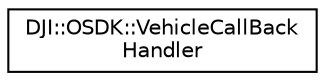 digraph "Graphical Class Hierarchy"
{
 // INTERACTIVE_SVG=YES
 // LATEX_PDF_SIZE
  edge [fontname="Helvetica",fontsize="10",labelfontname="Helvetica",labelfontsize="10"];
  node [fontname="Helvetica",fontsize="10",shape=record];
  rankdir="LR";
  Node0 [label="DJI::OSDK::VehicleCallBack\lHandler",height=0.2,width=0.4,color="black", fillcolor="white", style="filled",URL="$structDJI_1_1OSDK_1_1VehicleCallBackHandler.html",tooltip="The CallBackHandler struct allows users to encapsulate callbacks and data in one struct."];
}
